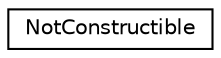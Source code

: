 digraph "Graphical Class Hierarchy"
{
  edge [fontname="Helvetica",fontsize="10",labelfontname="Helvetica",labelfontsize="10"];
  node [fontname="Helvetica",fontsize="10",shape=record];
  rankdir="LR";
  Node0 [label="NotConstructible",height=0.2,width=0.4,color="black", fillcolor="white", style="filled",URL="$class_not_constructible.html"];
}
